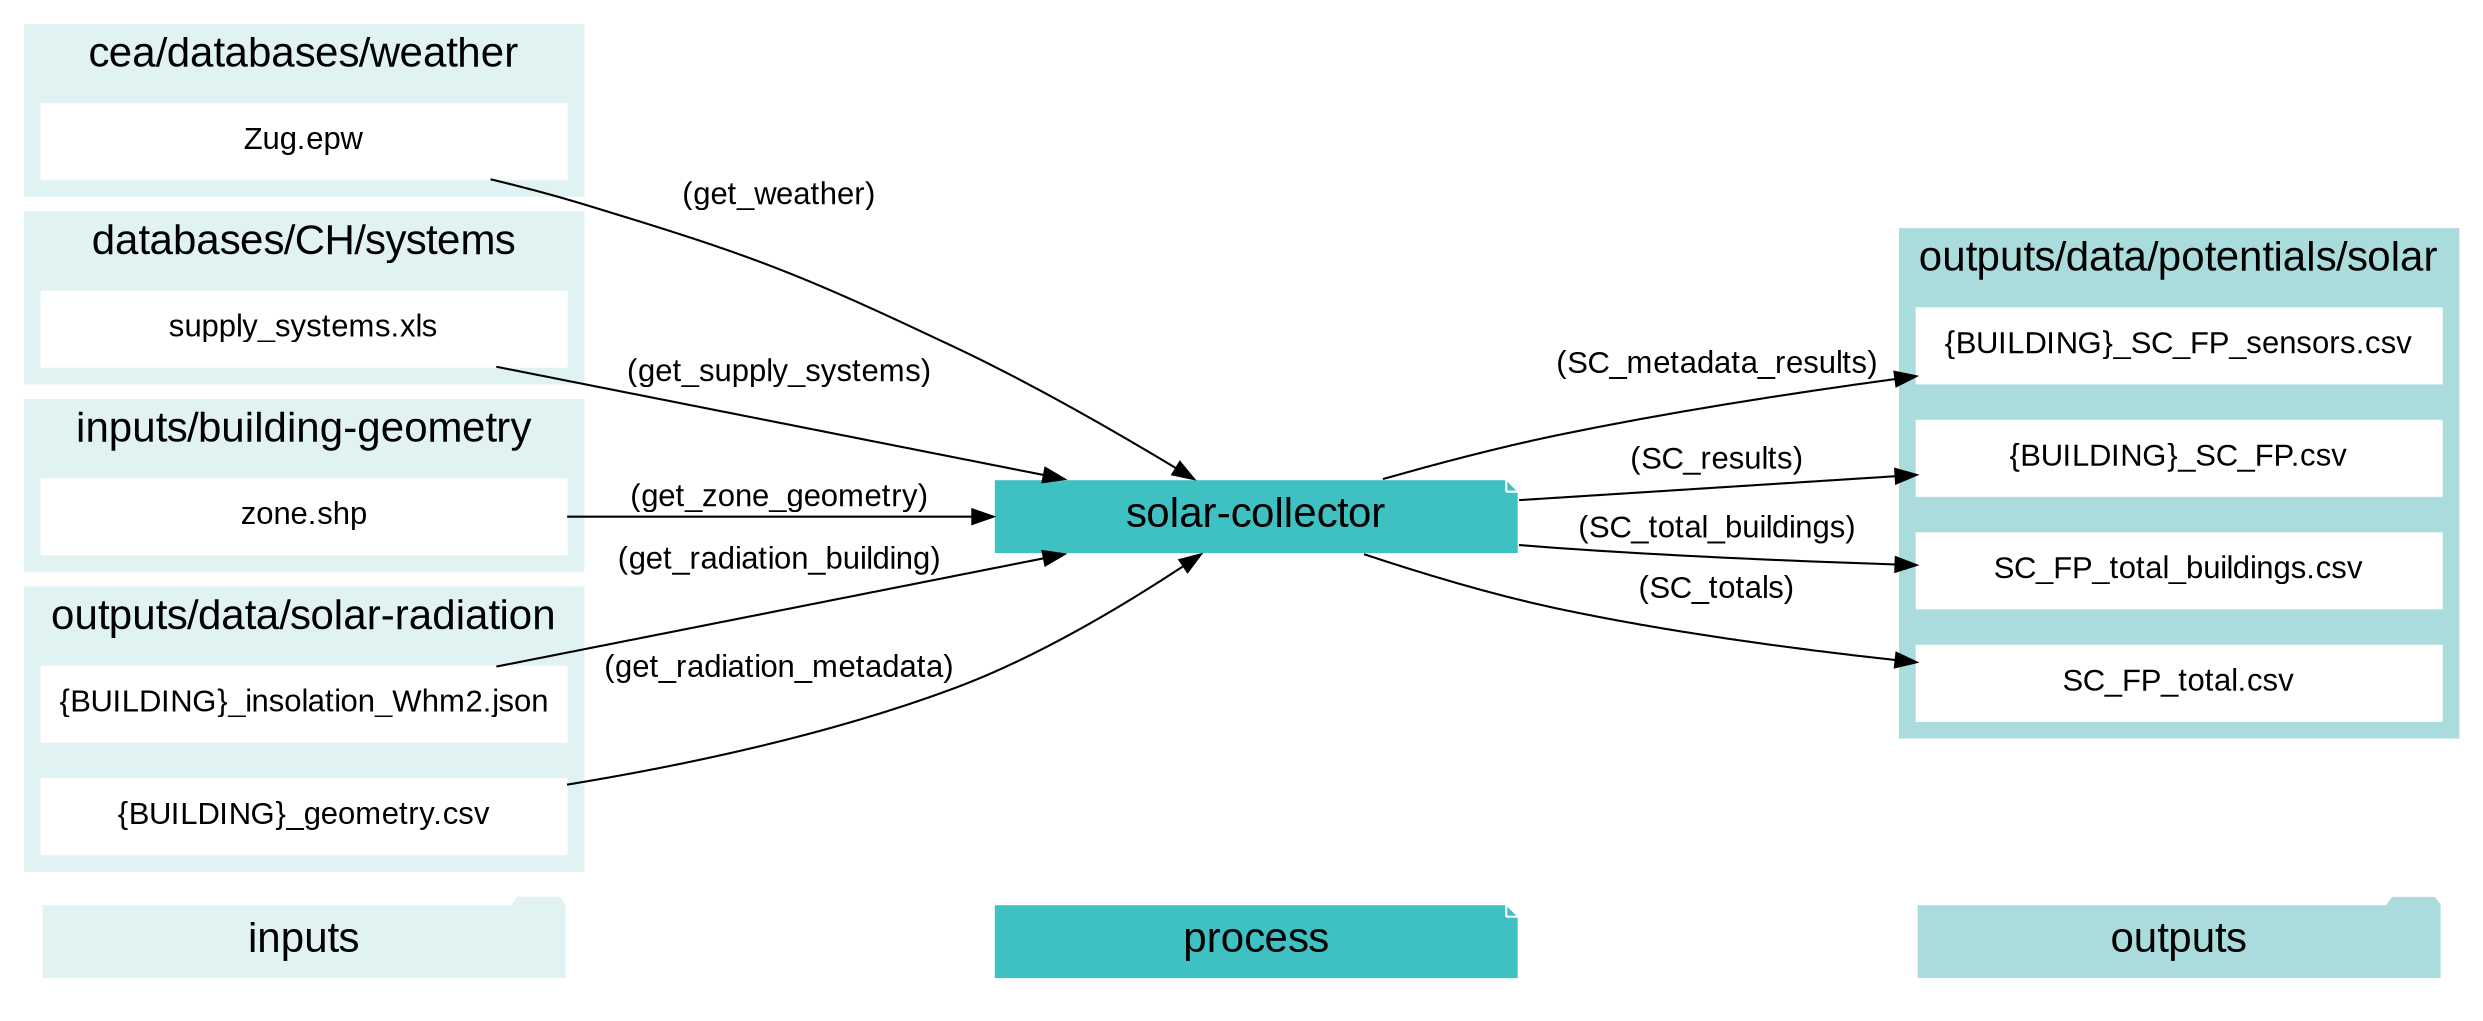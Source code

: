 digraph trace_inputlocator {
    rankdir="LR";
    graph [overlap=false, fontname=arial];
    node [shape=box, style=filled, color=white, fontsize=15, fontname=arial, fixedsize=true, width=3.503];
    edge [fontname=arial, fontsize = 15]
    newrank=true
    subgraph cluster_legend {
    fontsize=25
    style=invis
    "process"[style=filled, fillcolor="#3FC0C2", shape=note, fontsize=20, fontname="arial"]
    "inputs" [style=filled, shape=folder, color=white, fillcolor="#E1F2F2", fontsize=20]
    "outputs"[style=filled, shape=folder, color=white, fillcolor="#aadcdd", fontsize=20]
    "inputs"->"process"[style=invis]
    "process"->"outputs"[style=invis]
    }
    "solar-collector"[style=filled, color=white, fillcolor="#3FC0C2", shape=note, fontsize=20, fontname=arial];
    subgraph cluster_0_in {
        style = filled;
        color = "#E1F2F2";
        fontsize = 20;
        rank=same;
        label="cea/databases/weather";
        "Zug.epw"
    }
    subgraph cluster_1_in {
        style = filled;
        color = "#E1F2F2";
        fontsize = 20;
        rank=same;
        label="databases/CH/systems";
        "supply_systems.xls"
    }
    subgraph cluster_2_in {
        style = filled;
        color = "#E1F2F2";
        fontsize = 20;
        rank=same;
        label="inputs/building-geometry";
        "zone.shp"
    }
    subgraph cluster_3_out {
        style = filled;
        color = "#aadcdd";
        fontsize = 20;
        rank=same;
        label="outputs/data/potentials/solar";
        "{BUILDING}_SC_FP_sensors.csv"
        "{BUILDING}_SC_FP.csv"
        "SC_FP_total_buildings.csv"
        "SC_FP_total.csv"
    }
    subgraph cluster_4_in {
        style = filled;
        color = "#E1F2F2";
        fontsize = 20;
        rank=same;
        label="outputs/data/solar-radiation";
        "{BUILDING}_insolation_Whm2.json"
        "{BUILDING}_geometry.csv"
    }
    "{BUILDING}_insolation_Whm2.json" -> "solar-collector"[label="(get_radiation_building)"]
    "{BUILDING}_geometry.csv" -> "solar-collector"[label="(get_radiation_metadata)"]
    "supply_systems.xls" -> "solar-collector"[label="(get_supply_systems)"]
    "Zug.epw" -> "solar-collector"[label="(get_weather)"]
    "zone.shp" -> "solar-collector"[label="(get_zone_geometry)"]
    "solar-collector" -> "{BUILDING}_SC_FP_sensors.csv"[label="(SC_metadata_results)"]
    "solar-collector" -> "{BUILDING}_SC_FP.csv"[label="(SC_results)"]
    "solar-collector" -> "SC_FP_total_buildings.csv"[label="(SC_total_buildings)"]
    "solar-collector" -> "SC_FP_total.csv"[label="(SC_totals)"]
    }